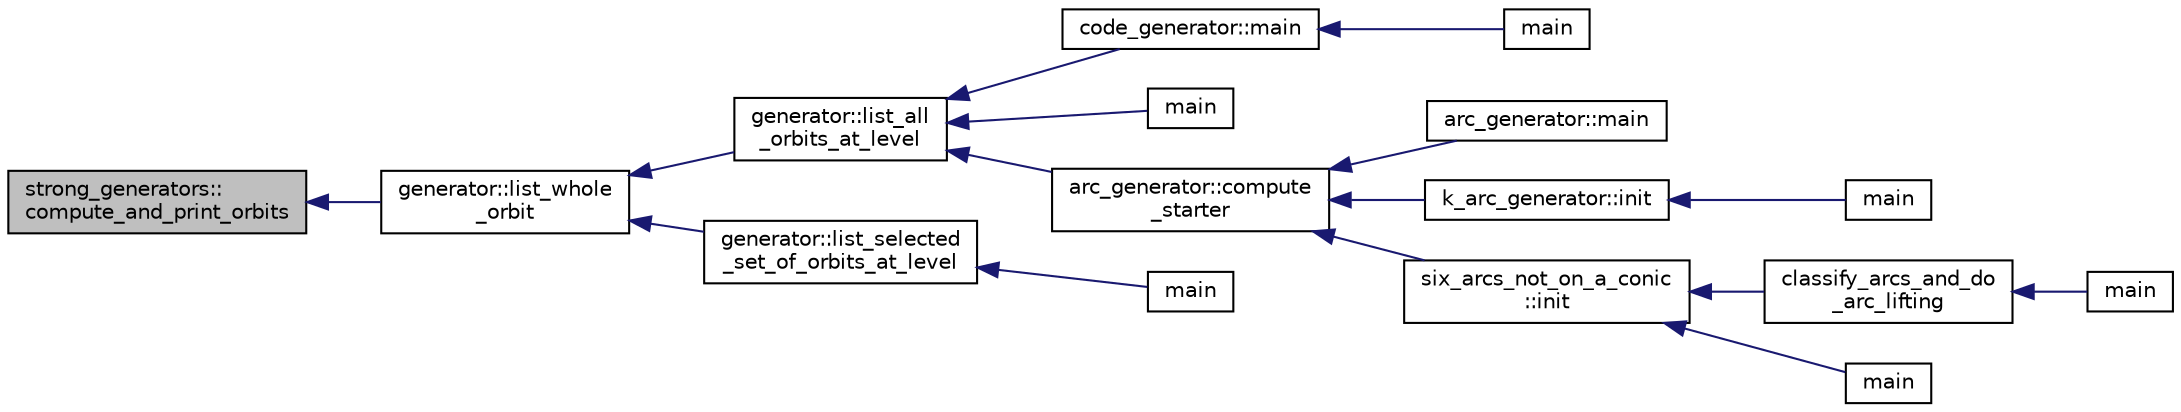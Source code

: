 digraph "strong_generators::compute_and_print_orbits"
{
  edge [fontname="Helvetica",fontsize="10",labelfontname="Helvetica",labelfontsize="10"];
  node [fontname="Helvetica",fontsize="10",shape=record];
  rankdir="LR";
  Node167 [label="strong_generators::\lcompute_and_print_orbits",height=0.2,width=0.4,color="black", fillcolor="grey75", style="filled", fontcolor="black"];
  Node167 -> Node168 [dir="back",color="midnightblue",fontsize="10",style="solid",fontname="Helvetica"];
  Node168 [label="generator::list_whole\l_orbit",height=0.2,width=0.4,color="black", fillcolor="white", style="filled",URL="$d7/d73/classgenerator.html#aa102d1c1e32f0cd1dafeab1e0d1c18c1"];
  Node168 -> Node169 [dir="back",color="midnightblue",fontsize="10",style="solid",fontname="Helvetica"];
  Node169 [label="generator::list_all\l_orbits_at_level",height=0.2,width=0.4,color="black", fillcolor="white", style="filled",URL="$d7/d73/classgenerator.html#a650880bf92f9f2bf124d4ead2cc01f70"];
  Node169 -> Node170 [dir="back",color="midnightblue",fontsize="10",style="solid",fontname="Helvetica"];
  Node170 [label="code_generator::main",height=0.2,width=0.4,color="black", fillcolor="white", style="filled",URL="$db/d37/classcode__generator.html#ab3cf3a306e4032c2b471ac95321c599f"];
  Node170 -> Node171 [dir="back",color="midnightblue",fontsize="10",style="solid",fontname="Helvetica"];
  Node171 [label="main",height=0.2,width=0.4,color="black", fillcolor="white", style="filled",URL="$d4/d4f/codes_8_c.html#a217dbf8b442f20279ea00b898af96f52"];
  Node169 -> Node172 [dir="back",color="midnightblue",fontsize="10",style="solid",fontname="Helvetica"];
  Node172 [label="main",height=0.2,width=0.4,color="black", fillcolor="white", style="filled",URL="$de/d2d/graph_2graph_8_c.html#a217dbf8b442f20279ea00b898af96f52"];
  Node169 -> Node173 [dir="back",color="midnightblue",fontsize="10",style="solid",fontname="Helvetica"];
  Node173 [label="arc_generator::compute\l_starter",height=0.2,width=0.4,color="black", fillcolor="white", style="filled",URL="$d4/d21/classarc__generator.html#aad1dcec3a1c302e743d574bd1ac857d9"];
  Node173 -> Node174 [dir="back",color="midnightblue",fontsize="10",style="solid",fontname="Helvetica"];
  Node174 [label="arc_generator::main",height=0.2,width=0.4,color="black", fillcolor="white", style="filled",URL="$d4/d21/classarc__generator.html#ad80140b51b165dad1fe6ab232be7829a"];
  Node173 -> Node175 [dir="back",color="midnightblue",fontsize="10",style="solid",fontname="Helvetica"];
  Node175 [label="k_arc_generator::init",height=0.2,width=0.4,color="black", fillcolor="white", style="filled",URL="$d6/dd8/classk__arc__generator.html#a6036d9f52ede9f8ca681505626b5361d"];
  Node175 -> Node176 [dir="back",color="midnightblue",fontsize="10",style="solid",fontname="Helvetica"];
  Node176 [label="main",height=0.2,width=0.4,color="black", fillcolor="white", style="filled",URL="$d6/d01/k__arc__generator__main_8_c.html#a217dbf8b442f20279ea00b898af96f52"];
  Node173 -> Node177 [dir="back",color="midnightblue",fontsize="10",style="solid",fontname="Helvetica"];
  Node177 [label="six_arcs_not_on_a_conic\l::init",height=0.2,width=0.4,color="black", fillcolor="white", style="filled",URL="$d8/de6/classsix__arcs__not__on__a__conic.html#a7a4d5cf8a098488729934cfa8a70944a"];
  Node177 -> Node178 [dir="back",color="midnightblue",fontsize="10",style="solid",fontname="Helvetica"];
  Node178 [label="classify_arcs_and_do\l_arc_lifting",height=0.2,width=0.4,color="black", fillcolor="white", style="filled",URL="$d6/dc3/arc__lifting__main_8_c.html#afdd7be16f16b8c71e9a72fe5f6a0b59c"];
  Node178 -> Node179 [dir="back",color="midnightblue",fontsize="10",style="solid",fontname="Helvetica"];
  Node179 [label="main",height=0.2,width=0.4,color="black", fillcolor="white", style="filled",URL="$d6/dc3/arc__lifting__main_8_c.html#a217dbf8b442f20279ea00b898af96f52"];
  Node177 -> Node180 [dir="back",color="midnightblue",fontsize="10",style="solid",fontname="Helvetica"];
  Node180 [label="main",height=0.2,width=0.4,color="black", fillcolor="white", style="filled",URL="$d2/dfa/create__surface__main_8_c.html#a217dbf8b442f20279ea00b898af96f52"];
  Node168 -> Node181 [dir="back",color="midnightblue",fontsize="10",style="solid",fontname="Helvetica"];
  Node181 [label="generator::list_selected\l_set_of_orbits_at_level",height=0.2,width=0.4,color="black", fillcolor="white", style="filled",URL="$d7/d73/classgenerator.html#a391f8ad3ba736baedd3dd2b7e31a0a62"];
  Node181 -> Node182 [dir="back",color="midnightblue",fontsize="10",style="solid",fontname="Helvetica"];
  Node182 [label="main",height=0.2,width=0.4,color="black", fillcolor="white", style="filled",URL="$da/dd5/subspace__orbits__main_8_c.html#a217dbf8b442f20279ea00b898af96f52"];
}
